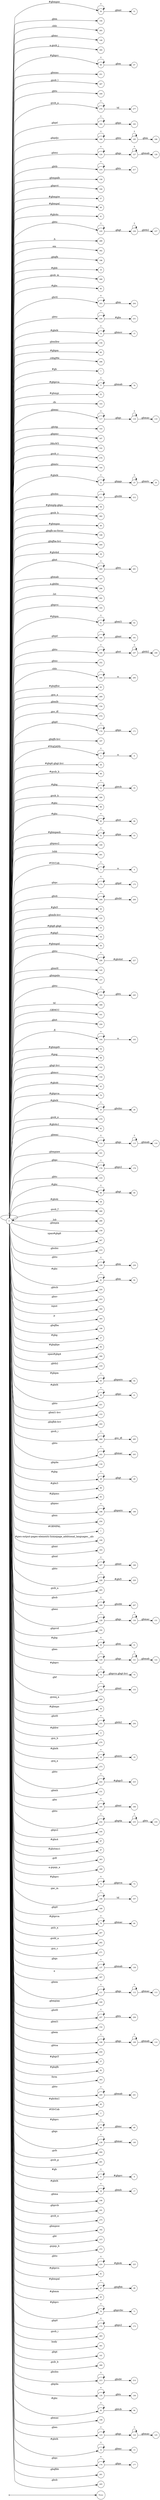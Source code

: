 digraph NFA {
  rankdir=LR;
  node [shape=circle, fontsize=10];
  __start [shape=point, label=""];
  __start -> None;
  50 [label="50"];
  122 [label="122"];
  144 [label="144"];
  293 [label="293"];
  149 [label="149"];
  15 [label="15"];
  300 [label="300"];
  66 [label="66"];
  62 [label="62"];
  223 [label="223"];
  251 [label="251"];
  287 [label="287"];
  249 [label="249"];
  234 [label="234"];
  276 [label="276"];
  182 [label="182"];
  184 [label="184"];
  126 [label="126"];
  6 [label="6"];
  216 [label="216"];
  94 [label="94"];
  158 [label="158"];
  194 [label="194"];
  57 [label="57"];
  46 [label="46"];
  105 [label="105"];
  41 [label="41"];
  125 [label="125"];
  183 [label="183"];
  31 [label="31"];
  235 [label="235"];
  289 [label="289"];
  302 [label="302"];
  196 [label="196"];
  10 [label="10"];
  288 [label="288"];
  85 [label="85"];
  71 [label="71"];
  203 [label="203"];
  230 [label="230"];
  14 [label="14"];
  156 [label="156"];
  60 [label="60"];
  23 [label="23"];
  296 [label="296"];
  7 [label="7"];
  77 [label="77"];
  110 [label="110"];
  55 [label="55"];
  103 [label="103"];
  117 [label="117"];
  140 [label="140"];
  143 [label="143"];
  187 [label="187"];
  177 [label="177"];
  119 [label="119"];
  102 [label="102"];
  278 [label="278"];
  164 [label="164"];
  22 [label="22"];
  181 [label="181"];
  211 [label="211"];
  58 [label="58"];
  282 [label="282"];
  185 [label="185"];
  51 [label="51"];
  258 [label="258"];
  131 [label="131"];
  33 [label="33"];
  49 [label="49"];
  127 [label="127"];
  237 [label="237"];
  295 [label="295"];
  261 [label="261"];
  13 [label="13"];
  112 [label="112"];
  198 [label="198"];
  212 [label="212"];
  285 [label="285"];
  116 [label="116"];
  200 [label="200"];
  39 [label="39"];
  260 [label="260"];
  109 [label="109"];
  92 [label="92"];
  48 [label="48"];
  147 [label="147"];
  298 [label="298"];
  292 [label="292"];
  193 [label="193"];
  61 [label="61"];
  0 [label="0"];
  277 [label="277"];
  180 [label="180"];
  166 [label="166"];
  246 [label="246"];
  252 [label="252"];
  294 [label="294"];
  118 [label="118"];
  83 [label="83"];
  269 [label="269"];
  154 [label="154"];
  274 [label="274"];
  239 [label="239"];
  170 [label="170"];
  168 [label="168"];
  197 [label="197"];
  64 [label="64"];
  5 [label="5"];
  36 [label="36"];
  113 [label="113"];
  99 [label="99"];
  32 [label="32"];
  286 [label="286"];
  88 [label="88"];
  95 [label="95"];
  52 [label="52"];
  190 [label="190"];
  175 [label="175"];
  217 [label="217"];
  291 [label="291"];
  115 [label="115"];
  204 [label="204"];
  3 [label="3"];
  29 [label="29"];
  174 [label="174"];
  53 [label="53"];
  208 [label="208"];
  9 [label="9"];
  26 [label="26"];
  44 [label="44"];
  189 [label="189"];
  155 [label="155"];
  35 [label="35"];
  34 [label="34"];
  56 [label="56"];
  226 [label="226"];
  145 [label="145"];
  157 [label="157"];
  244 [label="244"];
  308 [label="308"];
  101 [label="101"];
  259 [label="259"];
  104 [label="104"];
  54 [label="54"];
  98 [label="98"];
  142 [label="142"];
  150 [label="150"];
  24 [label="24"];
  69 [label="69"];
  43 [label="43"];
  4 [label="4"];
  76 [label="76"];
  25 [label="25"];
  279 [label="279"];
  42 [label="42"];
  75 [label="75"];
  114 [label="114"];
  161 [label="161"];
  130 [label="130"];
  178 [label="178"];
  219 [label="219"];
  89 [label="89"];
  38 [label="38"];
  73 [label="73"];
  128 [label="128"];
  280 [label="280"];
  290 [label="290"];
  159 [label="159"];
  307 [label="307"];
  107 [label="107"];
  210 [label="210"];
  238 [label="238"];
  91 [label="91"];
  220 [label="220"];
  241 [label="241"];
  253 [label="253"];
  304 [label="304"];
  305 [label="305"];
  199 [label="199"];
  27 [label="27"];
  84 [label="84"];
  306 [label="306"];
  179 [label="179"];
  214 [label="214"];
  218 [label="218"];
  124 [label="124"];
  63 [label="63"];
  20 [label="20"];
  221 [label="221"];
  247 [label="247"];
  153 [label="153"];
  202 [label="202"];
  284 [label="284"];
  242 [label="242"];
  134 [label="134"];
  28 [label="28"];
  86 [label="86"];
  256 [label="256"];
  65 [label="65"];
  188 [label="188"];
  254 [label="254"];
  1 [label="1"];
  100 [label="100"];
  173 [label="173"];
  163 [label="163"];
  225 [label="225"];
  167 [label="167"];
  236 [label="236"];
  228 [label="228"];
  265 [label="265"];
  206 [label="206"];
  17 [label="17"];
  129 [label="129"];
  192 [label="192"];
  30 [label="30"];
  120 [label="120"];
  233 [label="233"];
  74 [label="74"];
  132 [label="132"];
  268 [label="268"];
  243 [label="243"];
  59 [label="59"];
  255 [label="255"];
  11 [label="11"];
  270 [label="270"];
  18 [label="18"];
  273 [label="273"];
  222 [label="222"];
  151 [label="151"];
  165 [label="165"];
  232 [label="232"];
  195 [label="195"];
  78 [label="78"];
  87 [label="87"];
  97 [label="97"];
  263 [label="263"];
  299 [label="299"];
  72 [label="72"];
  106 [label="106"];
  138 [label="138"];
  169 [label="169"];
  121 [label="121"];
  79 [label="79"];
  267 [label="267"];
  262 [label="262"];
  271 [label="271"];
  137 [label="137"];
  297 [label="297"];
  111 [label="111"];
  160 [label="160"];
  257 [label="257"];
  152 [label="152"];
  108 [label="108"];
  229 [label="229"];
  250 [label="250"];
  37 [label="37"];
  82 [label="82"];
  67 [label="67"];
  303 [label="303"];
  133 [label="133"];
  240 [label="240"];
  40 [label="40"];
  2 [label="2"];
  68 [label="68"];
  139 [label="139"];
  245 [label="245"];
  248 [label="248"];
  264 [label="264"];
  281 [label="281"];
  8 [label="8"];
  16 [label="16"];
  146 [label="146"];
  191 [label="191"];
  275 [label="275"];
  207 [label="207"];
  162 [label="162"];
  80 [label="80"];
  215 [label="215"];
  231 [label="231"];
  272 [label="272"];
  136 [label="136"];
  224 [label="224"];
  81 [label="81"];
  47 [label="47"];
  19 [label="19"];
  45 [label="45"];
  96 [label="96"];
  70 [label="70"];
  209 [label="209"];
  171 [label="171"];
  21 [label="21"];
  172 [label="172"];
  283 [label="283"];
  301 [label="301"];
  141 [label="141"];
  266 [label="266"];
  213 [label="213"];
  135 [label="135"];
  93 [label="93"];
  148 [label="148"];
  123 [label="123"];
  186 [label="186"];
  227 [label="227"];
  90 [label="90"];
  12 [label="12"];
  176 [label="176"];
  201 [label="201"];
  205 [label="205"];
  { node [shape=doublecircle]; 1 2 4 6 7 9 10 11 13 15 17 19 21 24 26 27 29 31 33 34 35 36 37 38 39 40 41 42 43 44 45 46 48 49 51 53 54 55 56 57 58 59 60 62 64 65 67 69 71 73 75 76 78 80 81 82 83 84 85 86 87 88 90 92 94 96 97 98 99 100 101 102 103 105 107 110 113 116 119 122 125 128 131 133 134 136 138 140 141 142 143 144 145 146 147 148 149 150 151 152 153 154 155 156 157 158 159 160 161 162 163 164 166 168 169 171 173 175 177 179 181 183 186 187 189 190 191 192 193 194 195 196 197 198 199 200 201 202 204 205 207 209 210 212 214 215 217 218 219 220 221 223 225 227 229 231 234 237 239 241 243 245 248 249 250 251 252 253 254 256 258 259 261 262 263 264 265 266 267 268 269 270 271 272 273 274 275 277 278 279 280 281 282 283 285 286 287 288 289 290 291 292 293 295 296 297 298 299 300 301 302 303 304 305 306 307 308 }
  0 -> 0 [label="*"];
  0 -> 1 [label="#GBMPAL"];
  0 -> 2 [label="#SIvCob"];
  0 -> 3 [label="#SIvCob"];
  3 -> 3 [label="*"];
  3 -> 4 [label="a"];
  0 -> 5 [label="#WqQANb"];
  5 -> 5 [label="*"];
  5 -> 6 [label="a"];
  0 -> 7 [label="#gb"];
  0 -> 8 [label="#gb"];
  8 -> 8 [label="*"];
  8 -> 9 [label="#gbprc"];
  0 -> 10 [label="#gbb"];
  0 -> 11 [label="#gbbw"];
  0 -> 12 [label="#gbd4"];
  12 -> 12 [label="*"];
  12 -> 13 [label=".gbmc"];
  0 -> 14 [label="#gbd4"];
  14 -> 14 [label="*"];
  14 -> 15 [label=".gbmcc"];
  0 -> 16 [label="#gbd4"];
  16 -> 16 [label="*"];
  16 -> 17 [label=".gbmh"];
  0 -> 18 [label="#gbd4"];
  18 -> 18 [label="*"];
  18 -> 19 [label=".gbmtc"];
  0 -> 20 [label="#gbd4"];
  20 -> 20 [label="*"];
  20 -> 21 [label=".gbpc"];
  0 -> 22 [label="#gbd4"];
  22 -> 22 [label="*"];
  22 -> 23 [label=".gbpgs"];
  23 -> 23 [label="*"];
  23 -> 24 [label=".gbmtc"];
  0 -> 25 [label="#gbd4"];
  25 -> 25 [label="*"];
  25 -> 26 [label=".gbsbic"];
  0 -> 27 [label="#gbg"];
  0 -> 28 [label="#gbg"];
  28 -> 28 [label="*"];
  28 -> 29 [label=".gbgt"];
  0 -> 30 [label="#gbg"];
  30 -> 30 [label="*"];
  30 -> 31 [label=".gbm"];
  0 -> 32 [label="#gbg"];
  32 -> 32 [label="*"];
  32 -> 33 [label=".gbtcb"];
  0 -> 34 [label="#gbg5"];
  0 -> 35 [label="#gbg6.gbgt"];
  0 -> 36 [label="#gbg6.gbgt-hvr"];
  0 -> 37 [label="#gbgs5"];
  0 -> 38 [label="#gbi4i"];
  0 -> 39 [label="#gbi4id"];
  0 -> 40 [label="#gbi4m1"];
  0 -> 41 [label="#gbi4s"];
  0 -> 42 [label="#gbi4s1"];
  0 -> 43 [label="#gbi4t"];
  0 -> 44 [label="#gbi5"];
  0 -> 45 [label="#gbmm"];
  0 -> 46 [label="#gbmpal"];
  0 -> 47 [label="#gbmpal"];
  47 -> 47 [label="*"];
  47 -> 48 [label=".gbqfbb"];
  0 -> 49 [label="#gbmpas"];
  0 -> 50 [label="#gbmpas"];
  50 -> 50 [label="*"];
  50 -> 51 [label=".gbmt"];
  0 -> 52 [label="#gbmpasb"];
  52 -> 52 [label="*"];
  52 -> 53 [label=".gbps"];
  0 -> 54 [label="#gbmpdv"];
  0 -> 55 [label="#gbmpi"];
  0 -> 56 [label="#gbmpid"];
  0 -> 57 [label="#gbmpiw"];
  0 -> 58 [label="#gbmplp.gbps"];
  0 -> 59 [label="#gbmps"];
  0 -> 60 [label="#gbpm"];
  0 -> 61 [label="#gbpm"];
  61 -> 61 [label="*"];
  61 -> 62 [label=".gbml1"];
  0 -> 63 [label="#gbpm"];
  63 -> 63 [label="*"];
  63 -> 64 [label=".gbpmtc"];
  0 -> 65 [label="#gbpms"];
  0 -> 66 [label="#gbprc"];
  66 -> 66 [label="*"];
  66 -> 67 [label=".gbm"];
  0 -> 68 [label="#gbprc"];
  68 -> 68 [label="*"];
  68 -> 69 [label=".gbmc"];
  0 -> 70 [label="#gbprc"];
  70 -> 70 [label="*"];
  70 -> 71 [label=".gbprcbc"];
  0 -> 72 [label="#gbprc"];
  72 -> 72 [label="*"];
  72 -> 73 [label=".gbprcx"];
  0 -> 74 [label="#gbprc"];
  74 -> 74 [label="*"];
  74 -> 75 [label=".gbprcx.gbgt-hvr"];
  0 -> 76 [label="#gbprca"];
  0 -> 77 [label="#gbprca"];
  77 -> 77 [label="*"];
  77 -> 78 [label=".gbmab"];
  0 -> 79 [label="#gbprca"];
  79 -> 79 [label="*"];
  79 -> 80 [label=".gbmac"];
  0 -> 81 [label="#gbprcs"];
  0 -> 82 [label="#gbqfb"];
  0 -> 83 [label="#gbqfbw"];
  0 -> 84 [label="#gbqfqw"];
  0 -> 85 [label="#gbs"];
  0 -> 86 [label="#gbx3"];
  0 -> 87 [label="#gbx4"];
  0 -> 88 [label="#gbz"];
  0 -> 89 [label="#gbz"];
  89 -> 89 [label="*"];
  89 -> 90 [label=".gbgt"];
  0 -> 91 [label="#gbz"];
  91 -> 91 [label="*"];
  91 -> 92 [label=".gbm"];
  0 -> 93 [label="#gbz"];
  93 -> 93 [label="*"];
  93 -> 94 [label=".gbtcb"];
  0 -> 95 [label="#gbz"];
  95 -> 95 [label="*"];
  95 -> 96 [label=".gbzt"];
  0 -> 97 [label="#gbztms1"];
  0 -> 98 [label="#gog"];
  0 -> 99 [label="#gssb_b"];
  0 -> 100 [label="#gws-output-pages-elements-homepage_additional_languages__als"];
  0 -> 101 [label=".GBMCC"];
  0 -> 102 [label=".H6sW5"];
  0 -> 103 [label=".ds"];
  0 -> 104 [label=".fl"];
  104 -> 104 [label="*"];
  104 -> 105 [label="a"];
  0 -> 106 [label=".gac_m"];
  106 -> 106 [label="*"];
  106 -> 107 [label="td"];
  0 -> 108 [label=".gbem"];
  108 -> 108 [label="*"];
  108 -> 109 [label=".gbgs"];
  109 -> 109 [label="*"];
  109 -> 110 [label=".gbmab"];
  0 -> 111 [label=".gbem"];
  111 -> 111 [label="*"];
  111 -> 112 [label=".gbgs"];
  112 -> 112 [label="*"];
  112 -> 113 [label=".gbmac"];
  0 -> 114 [label=".gbemi"];
  114 -> 114 [label="*"];
  114 -> 115 [label=".gbgs"];
  115 -> 115 [label="*"];
  115 -> 116 [label=".gbmab"];
  0 -> 117 [label=".gbemi"];
  117 -> 117 [label="*"];
  117 -> 118 [label=".gbgs"];
  118 -> 118 [label="*"];
  118 -> 119 [label=".gbmac"];
  0 -> 120 [label=".gbes"];
  120 -> 120 [label="*"];
  120 -> 121 [label=".gbgs"];
  121 -> 121 [label="*"];
  121 -> 122 [label=".gbmab"];
  0 -> 123 [label=".gbes"];
  123 -> 123 [label="*"];
  123 -> 124 [label=".gbgs"];
  124 -> 124 [label="*"];
  124 -> 125 [label=".gbmac"];
  0 -> 126 [label=".gbesi"];
  126 -> 126 [label="*"];
  126 -> 127 [label=".gbgs"];
  127 -> 127 [label="*"];
  127 -> 128 [label=".gbmab"];
  0 -> 129 [label=".gbesi"];
  129 -> 129 [label="*"];
  129 -> 130 [label=".gbgs"];
  130 -> 130 [label="*"];
  130 -> 131 [label=".gbmac"];
  0 -> 132 [label=".gbf"];
  132 -> 132 [label="*"];
  132 -> 133 [label=".gbmt"];
  0 -> 134 [label=".gbg4a"];
  0 -> 135 [label=".gbg4a"];
  135 -> 135 [label="*"];
  135 -> 136 [label=".gbts"];
  0 -> 137 [label=".gbgs"];
  137 -> 137 [label="*"];
  137 -> 138 [label=".gbmab"];
  0 -> 139 [label=".gbgs"];
  139 -> 139 [label="*"];
  139 -> 140 [label=".gbmac"];
  0 -> 141 [label=".gbgt"];
  0 -> 142 [label=".gbgt-hvr"];
  0 -> 143 [label=".gbi4p"];
  0 -> 144 [label=".gbm"];
  0 -> 145 [label=".gbm0l"];
  0 -> 146 [label=".gbma"];
  0 -> 147 [label=".gbmab"];
  0 -> 148 [label=".gbmac"];
  0 -> 149 [label=".gbmc"];
  0 -> 150 [label=".gbmcc"];
  0 -> 151 [label=".gbmh"];
  0 -> 152 [label=".gbml1"];
  0 -> 153 [label=".gbml1-hvr"];
  0 -> 154 [label=".gbmlb"];
  0 -> 155 [label=".gbmlb-hvr"];
  0 -> 156 [label=".gbmlbw"];
  0 -> 157 [label=".gbmpala"];
  0 -> 158 [label=".gbmpalb"];
  0 -> 159 [label=".gbmpia"];
  0 -> 160 [label=".gbmpiaa"];
  0 -> 161 [label=".gbmpiaw"];
  0 -> 162 [label=".gbmpnw"];
  0 -> 163 [label=".gbmt"];
  0 -> 164 [label=".gbmtc"];
  0 -> 165 [label=".gbn"];
  165 -> 165 [label="*"];
  165 -> 166 [label=".gbmt"];
  0 -> 167 [label=".gbnd"];
  167 -> 167 [label="*"];
  167 -> 168 [label=".gbmt"];
  0 -> 169 [label=".gbp0"];
  0 -> 170 [label=".gbp0"];
  170 -> 170 [label="*"];
  170 -> 171 [label=".gbps"];
  0 -> 172 [label=".gbp0"];
  172 -> 172 [label="*"];
  172 -> 173 [label=".gbps2"];
  0 -> 174 [label=".gbpc"];
  174 -> 174 [label="*"];
  174 -> 175 [label=".gbpd"];
  0 -> 176 [label=".gbpc"];
  176 -> 176 [label="*"];
  176 -> 177 [label=".gbps"];
  0 -> 178 [label=".gbpc"];
  178 -> 178 [label="*"];
  178 -> 179 [label=".gbps2"];
  0 -> 180 [label=".gbpd"];
  180 -> 180 [label="*"];
  180 -> 181 [label=".gbmt"];
  0 -> 182 [label=".gbpd"];
  182 -> 182 [label="*"];
  182 -> 183 [label=".gbps"];
  0 -> 184 [label=".gbpdjs"];
  184 -> 184 [label="*"];
  184 -> 185 [label=".gbto"];
  185 -> 185 [label="*"];
  185 -> 186 [label=".gbm"];
  0 -> 187 [label=".gbpmc"];
  0 -> 188 [label=".gbpmc"];
  188 -> 188 [label="*"];
  188 -> 189 [label=".gbpmtc"];
  0 -> 190 [label=".gbpms2"];
  0 -> 191 [label=".gbprcb"];
  0 -> 192 [label=".gbprcd"];
  0 -> 193 [label=".gbprci"];
  0 -> 194 [label=".gbprct"];
  0 -> 195 [label=".gbps2"];
  0 -> 196 [label=".gbqfb"];
  0 -> 197 [label=".gbqfb-hvr"];
  0 -> 198 [label=".gbqfb-no-focus"];
  0 -> 199 [label=".gbqfba"];
  0 -> 200 [label=".gbqfba-hvr"];
  0 -> 201 [label=".gbqfbb"];
  0 -> 202 [label=".gbqfbb-hvr"];
  0 -> 203 [label=".gbrtl"];
  203 -> 203 [label="*"];
  203 -> 204 [label=".gbm"];
  0 -> 205 [label=".gbsb"];
  0 -> 206 [label=".gbsb"];
  206 -> 206 [label="*"];
  206 -> 207 [label=".gbsbb"];
  0 -> 208 [label=".gbsb"];
  208 -> 208 [label="*"];
  208 -> 209 [label=".gbsbt"];
  0 -> 210 [label=".gbsbic"];
  0 -> 211 [label=".gbsbis"];
  211 -> 211 [label="*"];
  211 -> 212 [label=".gbsbb"];
  0 -> 213 [label=".gbsbis"];
  213 -> 213 [label="*"];
  213 -> 214 [label=".gbsbt"];
  0 -> 215 [label=".gbt"];
  0 -> 216 [label=".gbtb"];
  216 -> 216 [label="*"];
  216 -> 217 [label=".gbts"];
  0 -> 218 [label=".gbtb2"];
  0 -> 219 [label=".gbtc"];
  0 -> 220 [label=".gbtcb"];
  0 -> 221 [label=".gbto"];
  0 -> 222 [label=".gbto"];
  222 -> 222 [label="*"];
  222 -> 223 [label="#gbgs5"];
  0 -> 224 [label=".gbto"];
  224 -> 224 [label="*"];
  224 -> 225 [label="#gbi4i"];
  0 -> 226 [label=".gbto"];
  226 -> 226 [label="*"];
  226 -> 227 [label="#gbi4id"];
  0 -> 228 [label=".gbto"];
  228 -> 228 [label="*"];
  228 -> 229 [label="#gbi5"];
  0 -> 230 [label=".gbto"];
  230 -> 230 [label="*"];
  230 -> 231 [label="#gbs"];
  0 -> 232 [label=".gbto"];
  232 -> 232 [label="*"];
  232 -> 233 [label=".gbg4a"];
  233 -> 233 [label="*"];
  233 -> 234 [label=".gbts"];
  0 -> 235 [label=".gbto"];
  235 -> 235 [label="*"];
  235 -> 236 [label=".gbgt"];
  236 -> 236 [label="*"];
  236 -> 237 [label=".gbtb2"];
  0 -> 238 [label=".gbto"];
  238 -> 238 [label="*"];
  238 -> 239 [label=".gbm"];
  0 -> 240 [label=".gbto"];
  240 -> 240 [label="*"];
  240 -> 241 [label=".gbmab"];
  0 -> 242 [label=".gbto"];
  242 -> 242 [label="*"];
  242 -> 243 [label=".gbmac"];
  0 -> 244 [label=".gbto"];
  244 -> 244 [label="*"];
  244 -> 245 [label=".gbts"];
  0 -> 246 [label=".gbto"];
  246 -> 246 [label="*"];
  246 -> 247 [label=".gbzt"];
  247 -> 247 [label="*"];
  247 -> 248 [label=".gbtb2"];
  0 -> 249 [label=".gbts"];
  0 -> 250 [label=".gbtsa"];
  0 -> 251 [label=".gbxms"];
  0 -> 252 [label=".gbxo"];
  0 -> 253 [label=".gbxv"];
  0 -> 254 [label=".gbxx"];
  0 -> 255 [label=".gbz0l"];
  255 -> 255 [label="*"];
  255 -> 256 [label=".gbtb2"];
  0 -> 257 [label=".gbz0l"];
  257 -> 257 [label="*"];
  257 -> 258 [label=".gbts"];
  0 -> 259 [label=".gbzt"];
  0 -> 260 [label=".gbzt"];
  260 -> 260 [label="*"];
  260 -> 261 [label=".gbts"];
  0 -> 262 [label=".gsdd_a"];
  0 -> 263 [label=".gsfi"];
  0 -> 264 [label=".gsfs"];
  0 -> 265 [label=".gsib_a"];
  0 -> 266 [label=".gsib_b"];
  0 -> 267 [label=".gsls_a"];
  0 -> 268 [label=".gsmq_a"];
  0 -> 269 [label=".gsn_a"];
  0 -> 270 [label=".gsn_b"];
  0 -> 271 [label=".gsn_c"];
  0 -> 272 [label=".gspqs_b"];
  0 -> 273 [label=".gsq_a"];
  0 -> 274 [label=".gss_ifl"];
  0 -> 275 [label=".gssb_a"];
  0 -> 276 [label=".gssb_a"];
  276 -> 276 [label="*"];
  276 -> 277 [label="td"];
  0 -> 278 [label=".gssb_c"];
  0 -> 279 [label=".gssb_e"];
  0 -> 280 [label=".gssb_f"];
  0 -> 281 [label=".gssb_g"];
  0 -> 282 [label=".gssb_h"];
  0 -> 283 [label=".gssb_i"];
  0 -> 284 [label=".gssb_i"];
  284 -> 284 [label="*"];
  284 -> 285 [label=".gss_ifl"];
  0 -> 286 [label=".gssb_k"];
  0 -> 287 [label=".gssb_l"];
  0 -> 288 [label=".gssb_m"];
  0 -> 289 [label=".h"];
  0 -> 290 [label=".lsb"];
  0 -> 291 [label=".lsbb"];
  0 -> 292 [label=".lst"];
  0 -> 293 [label=".sblc"];
  0 -> 294 [label=".sblc"];
  294 -> 294 [label="*"];
  294 -> 295 [label="a"];
  0 -> 296 [label=".z4hgWe"];
  0 -> 297 [label="a"];
  0 -> 298 [label="a.gbiba"];
  0 -> 299 [label="a.gspqs_a"];
  0 -> 300 [label="a.gssb_j"];
  0 -> 301 [label="body"];
  0 -> 302 [label="em"];
  0 -> 303 [label="form"];
  0 -> 304 [label="input"];
  0 -> 305 [label="p"];
  0 -> 306 [label="span#gbg4"];
  0 -> 307 [label="span#gbg6"];
  0 -> 308 [label="td"];
}
